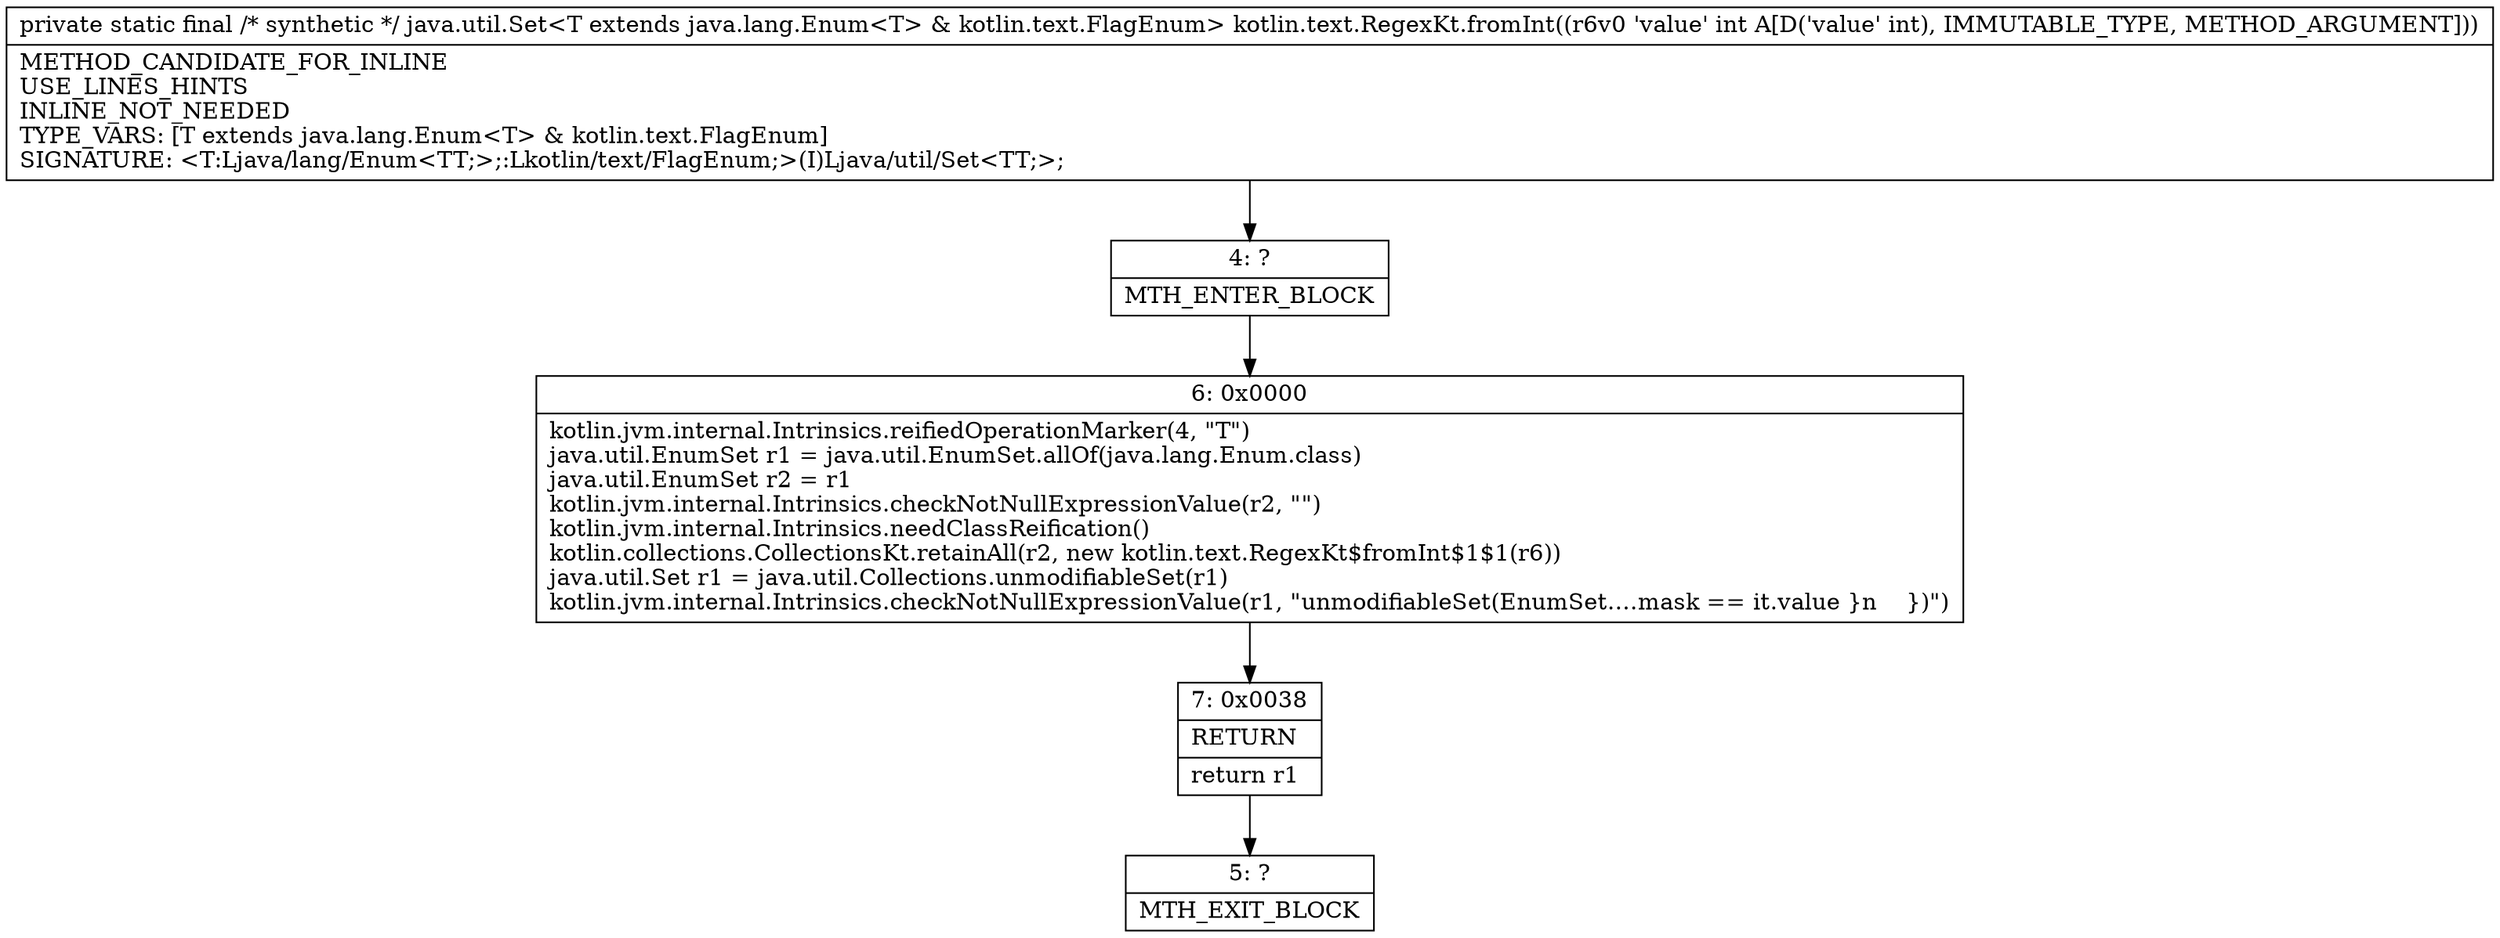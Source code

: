 digraph "CFG forkotlin.text.RegexKt.fromInt(I)Ljava\/util\/Set;" {
Node_4 [shape=record,label="{4\:\ ?|MTH_ENTER_BLOCK\l}"];
Node_6 [shape=record,label="{6\:\ 0x0000|kotlin.jvm.internal.Intrinsics.reifiedOperationMarker(4, \"T\")\ljava.util.EnumSet r1 = java.util.EnumSet.allOf(java.lang.Enum.class)\ljava.util.EnumSet r2 = r1\lkotlin.jvm.internal.Intrinsics.checkNotNullExpressionValue(r2, \"\")\lkotlin.jvm.internal.Intrinsics.needClassReification()\lkotlin.collections.CollectionsKt.retainAll(r2, new kotlin.text.RegexKt$fromInt$1$1(r6))\ljava.util.Set r1 = java.util.Collections.unmodifiableSet(r1)\lkotlin.jvm.internal.Intrinsics.checkNotNullExpressionValue(r1, \"unmodifiableSet(EnumSet.…mask == it.value \}n    \})\")\l}"];
Node_7 [shape=record,label="{7\:\ 0x0038|RETURN\l|return r1\l}"];
Node_5 [shape=record,label="{5\:\ ?|MTH_EXIT_BLOCK\l}"];
MethodNode[shape=record,label="{private static final \/* synthetic *\/ java.util.Set\<T extends java.lang.Enum\<T\> & kotlin.text.FlagEnum\> kotlin.text.RegexKt.fromInt((r6v0 'value' int A[D('value' int), IMMUTABLE_TYPE, METHOD_ARGUMENT]))  | METHOD_CANDIDATE_FOR_INLINE\lUSE_LINES_HINTS\lINLINE_NOT_NEEDED\lTYPE_VARS: [T extends java.lang.Enum\<T\> & kotlin.text.FlagEnum]\lSIGNATURE: \<T:Ljava\/lang\/Enum\<TT;\>;:Lkotlin\/text\/FlagEnum;\>(I)Ljava\/util\/Set\<TT;\>;\l}"];
MethodNode -> Node_4;Node_4 -> Node_6;
Node_6 -> Node_7;
Node_7 -> Node_5;
}


